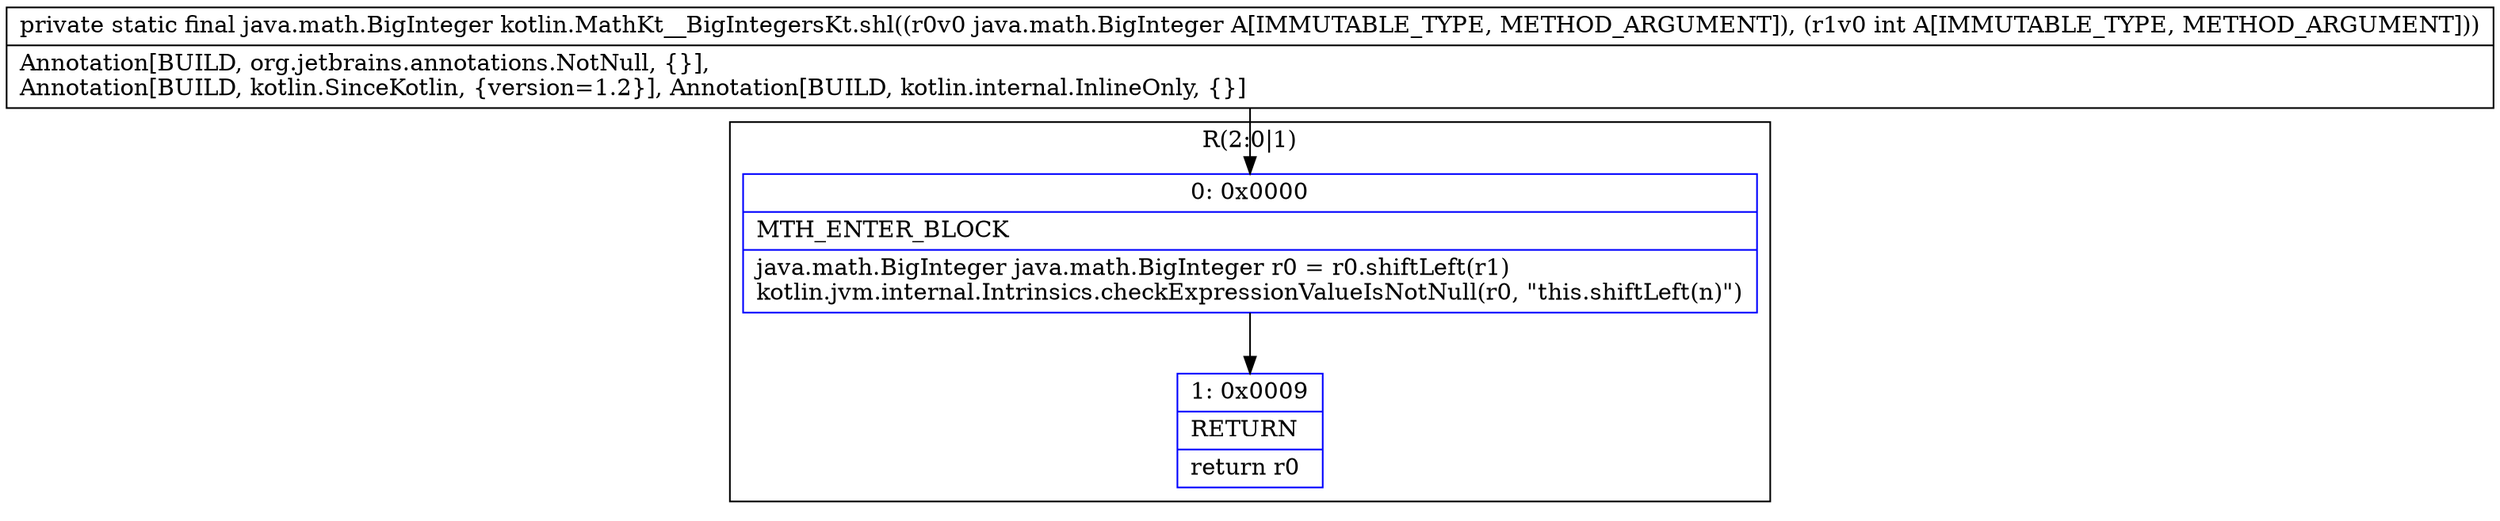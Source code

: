 digraph "CFG forkotlin.MathKt__BigIntegersKt.shl(Ljava\/math\/BigInteger;I)Ljava\/math\/BigInteger;" {
subgraph cluster_Region_2020203227 {
label = "R(2:0|1)";
node [shape=record,color=blue];
Node_0 [shape=record,label="{0\:\ 0x0000|MTH_ENTER_BLOCK\l|java.math.BigInteger java.math.BigInteger r0 = r0.shiftLeft(r1)\lkotlin.jvm.internal.Intrinsics.checkExpressionValueIsNotNull(r0, \"this.shiftLeft(n)\")\l}"];
Node_1 [shape=record,label="{1\:\ 0x0009|RETURN\l|return r0\l}"];
}
MethodNode[shape=record,label="{private static final java.math.BigInteger kotlin.MathKt__BigIntegersKt.shl((r0v0 java.math.BigInteger A[IMMUTABLE_TYPE, METHOD_ARGUMENT]), (r1v0 int A[IMMUTABLE_TYPE, METHOD_ARGUMENT]))  | Annotation[BUILD, org.jetbrains.annotations.NotNull, \{\}], \lAnnotation[BUILD, kotlin.SinceKotlin, \{version=1.2\}], Annotation[BUILD, kotlin.internal.InlineOnly, \{\}]\l}"];
MethodNode -> Node_0;
Node_0 -> Node_1;
}

